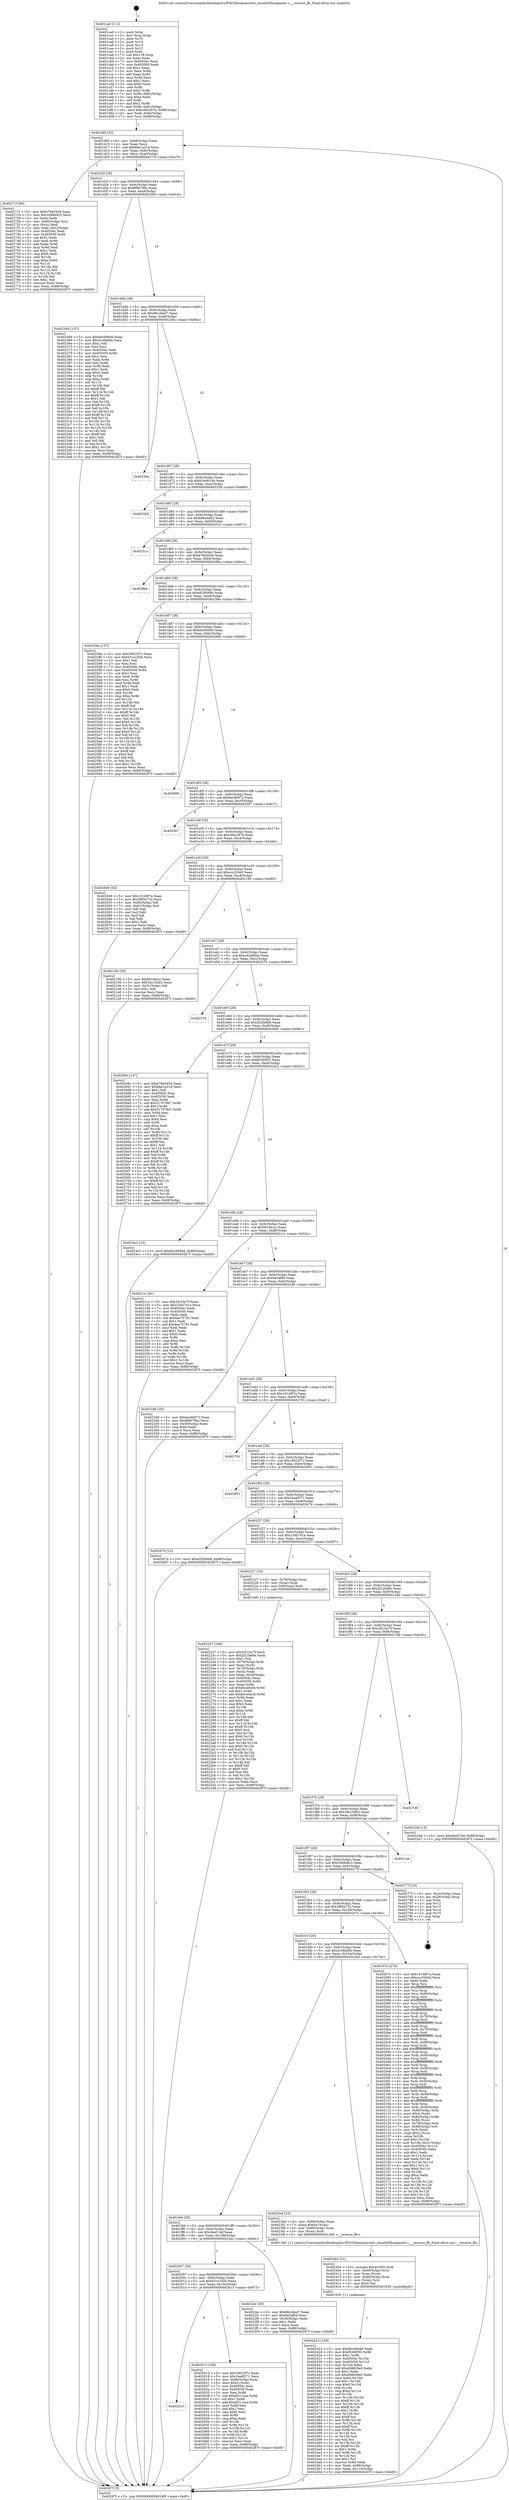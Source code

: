 digraph "0x401ca0" {
  label = "0x401ca0 (/mnt/c/Users/mathe/Desktop/tcc/POCII/binaries/extr_linuxfsf2fssegment.c___reverse_ffs_Final-ollvm.out::main(0))"
  labelloc = "t"
  node[shape=record]

  Entry [label="",width=0.3,height=0.3,shape=circle,fillcolor=black,style=filled]
  "0x401d0f" [label="{
     0x401d0f [32]\l
     | [instrs]\l
     &nbsp;&nbsp;0x401d0f \<+6\>: mov -0x88(%rbp),%eax\l
     &nbsp;&nbsp;0x401d15 \<+2\>: mov %eax,%ecx\l
     &nbsp;&nbsp;0x401d17 \<+6\>: sub $0x8be1a31d,%ecx\l
     &nbsp;&nbsp;0x401d1d \<+6\>: mov %eax,-0x9c(%rbp)\l
     &nbsp;&nbsp;0x401d23 \<+6\>: mov %ecx,-0xa0(%rbp)\l
     &nbsp;&nbsp;0x401d29 \<+6\>: je 000000000040271f \<main+0xa7f\>\l
  }"]
  "0x40271f" [label="{
     0x40271f [96]\l
     | [instrs]\l
     &nbsp;&nbsp;0x40271f \<+5\>: mov $0xb79a543d,%eax\l
     &nbsp;&nbsp;0x402724 \<+5\>: mov $0x356848c3,%ecx\l
     &nbsp;&nbsp;0x402729 \<+2\>: xor %edx,%edx\l
     &nbsp;&nbsp;0x40272b \<+4\>: mov -0x80(%rbp),%rsi\l
     &nbsp;&nbsp;0x40272f \<+2\>: mov (%rsi),%edi\l
     &nbsp;&nbsp;0x402731 \<+3\>: mov %edi,-0x2c(%rbp)\l
     &nbsp;&nbsp;0x402734 \<+7\>: mov 0x40504c,%edi\l
     &nbsp;&nbsp;0x40273b \<+8\>: mov 0x405050,%r8d\l
     &nbsp;&nbsp;0x402743 \<+3\>: sub $0x1,%edx\l
     &nbsp;&nbsp;0x402746 \<+3\>: mov %edi,%r9d\l
     &nbsp;&nbsp;0x402749 \<+3\>: add %edx,%r9d\l
     &nbsp;&nbsp;0x40274c \<+4\>: imul %r9d,%edi\l
     &nbsp;&nbsp;0x402750 \<+3\>: and $0x1,%edi\l
     &nbsp;&nbsp;0x402753 \<+3\>: cmp $0x0,%edi\l
     &nbsp;&nbsp;0x402756 \<+4\>: sete %r10b\l
     &nbsp;&nbsp;0x40275a \<+4\>: cmp $0xa,%r8d\l
     &nbsp;&nbsp;0x40275e \<+4\>: setl %r11b\l
     &nbsp;&nbsp;0x402762 \<+3\>: mov %r10b,%bl\l
     &nbsp;&nbsp;0x402765 \<+3\>: and %r11b,%bl\l
     &nbsp;&nbsp;0x402768 \<+3\>: xor %r11b,%r10b\l
     &nbsp;&nbsp;0x40276b \<+3\>: or %r10b,%bl\l
     &nbsp;&nbsp;0x40276e \<+3\>: test $0x1,%bl\l
     &nbsp;&nbsp;0x402771 \<+3\>: cmovne %ecx,%eax\l
     &nbsp;&nbsp;0x402774 \<+6\>: mov %eax,-0x88(%rbp)\l
     &nbsp;&nbsp;0x40277a \<+5\>: jmp 000000000040287f \<main+0xbdf\>\l
  }"]
  "0x401d2f" [label="{
     0x401d2f [28]\l
     | [instrs]\l
     &nbsp;&nbsp;0x401d2f \<+5\>: jmp 0000000000401d34 \<main+0x94\>\l
     &nbsp;&nbsp;0x401d34 \<+6\>: mov -0x9c(%rbp),%eax\l
     &nbsp;&nbsp;0x401d3a \<+5\>: sub $0x8f8679bc,%eax\l
     &nbsp;&nbsp;0x401d3f \<+6\>: mov %eax,-0xa4(%rbp)\l
     &nbsp;&nbsp;0x401d45 \<+6\>: je 0000000000402364 \<main+0x6c4\>\l
  }"]
  Exit [label="",width=0.3,height=0.3,shape=circle,fillcolor=black,style=filled,peripheries=2]
  "0x402364" [label="{
     0x402364 [137]\l
     | [instrs]\l
     &nbsp;&nbsp;0x402364 \<+5\>: mov $0xbbc69d46,%eax\l
     &nbsp;&nbsp;0x402369 \<+5\>: mov $0x41d8afd4,%ecx\l
     &nbsp;&nbsp;0x40236e \<+2\>: mov $0x1,%dl\l
     &nbsp;&nbsp;0x402370 \<+2\>: xor %esi,%esi\l
     &nbsp;&nbsp;0x402372 \<+7\>: mov 0x40504c,%edi\l
     &nbsp;&nbsp;0x402379 \<+8\>: mov 0x405050,%r8d\l
     &nbsp;&nbsp;0x402381 \<+3\>: sub $0x1,%esi\l
     &nbsp;&nbsp;0x402384 \<+3\>: mov %edi,%r9d\l
     &nbsp;&nbsp;0x402387 \<+3\>: add %esi,%r9d\l
     &nbsp;&nbsp;0x40238a \<+4\>: imul %r9d,%edi\l
     &nbsp;&nbsp;0x40238e \<+3\>: and $0x1,%edi\l
     &nbsp;&nbsp;0x402391 \<+3\>: cmp $0x0,%edi\l
     &nbsp;&nbsp;0x402394 \<+4\>: sete %r10b\l
     &nbsp;&nbsp;0x402398 \<+4\>: cmp $0xa,%r8d\l
     &nbsp;&nbsp;0x40239c \<+4\>: setl %r11b\l
     &nbsp;&nbsp;0x4023a0 \<+3\>: mov %r10b,%bl\l
     &nbsp;&nbsp;0x4023a3 \<+3\>: xor $0xff,%bl\l
     &nbsp;&nbsp;0x4023a6 \<+3\>: mov %r11b,%r14b\l
     &nbsp;&nbsp;0x4023a9 \<+4\>: xor $0xff,%r14b\l
     &nbsp;&nbsp;0x4023ad \<+3\>: xor $0x1,%dl\l
     &nbsp;&nbsp;0x4023b0 \<+3\>: mov %bl,%r15b\l
     &nbsp;&nbsp;0x4023b3 \<+4\>: and $0xff,%r15b\l
     &nbsp;&nbsp;0x4023b7 \<+3\>: and %dl,%r10b\l
     &nbsp;&nbsp;0x4023ba \<+3\>: mov %r14b,%r12b\l
     &nbsp;&nbsp;0x4023bd \<+4\>: and $0xff,%r12b\l
     &nbsp;&nbsp;0x4023c1 \<+3\>: and %dl,%r11b\l
     &nbsp;&nbsp;0x4023c4 \<+3\>: or %r10b,%r15b\l
     &nbsp;&nbsp;0x4023c7 \<+3\>: or %r11b,%r12b\l
     &nbsp;&nbsp;0x4023ca \<+3\>: xor %r12b,%r15b\l
     &nbsp;&nbsp;0x4023cd \<+3\>: or %r14b,%bl\l
     &nbsp;&nbsp;0x4023d0 \<+3\>: xor $0xff,%bl\l
     &nbsp;&nbsp;0x4023d3 \<+3\>: or $0x1,%dl\l
     &nbsp;&nbsp;0x4023d6 \<+2\>: and %dl,%bl\l
     &nbsp;&nbsp;0x4023d8 \<+3\>: or %bl,%r15b\l
     &nbsp;&nbsp;0x4023db \<+4\>: test $0x1,%r15b\l
     &nbsp;&nbsp;0x4023df \<+3\>: cmovne %ecx,%eax\l
     &nbsp;&nbsp;0x4023e2 \<+6\>: mov %eax,-0x88(%rbp)\l
     &nbsp;&nbsp;0x4023e8 \<+5\>: jmp 000000000040287f \<main+0xbdf\>\l
  }"]
  "0x401d4b" [label="{
     0x401d4b [28]\l
     | [instrs]\l
     &nbsp;&nbsp;0x401d4b \<+5\>: jmp 0000000000401d50 \<main+0xb0\>\l
     &nbsp;&nbsp;0x401d50 \<+6\>: mov -0x9c(%rbp),%eax\l
     &nbsp;&nbsp;0x401d56 \<+5\>: sub $0x96ccbbd7,%eax\l
     &nbsp;&nbsp;0x401d5b \<+6\>: mov %eax,-0xa8(%rbp)\l
     &nbsp;&nbsp;0x401d61 \<+6\>: je 000000000040230a \<main+0x66a\>\l
  }"]
  "0x402023" [label="{
     0x402023\l
  }", style=dashed]
  "0x40230a" [label="{
     0x40230a\l
  }", style=dashed]
  "0x401d67" [label="{
     0x401d67 [28]\l
     | [instrs]\l
     &nbsp;&nbsp;0x401d67 \<+5\>: jmp 0000000000401d6c \<main+0xcc\>\l
     &nbsp;&nbsp;0x401d6c \<+6\>: mov -0x9c(%rbp),%eax\l
     &nbsp;&nbsp;0x401d72 \<+5\>: sub $0xb3e961d4,%eax\l
     &nbsp;&nbsp;0x401d77 \<+6\>: mov %eax,-0xac(%rbp)\l
     &nbsp;&nbsp;0x401d7d \<+6\>: je 0000000000402328 \<main+0x688\>\l
  }"]
  "0x402613" [label="{
     0x402613 [106]\l
     | [instrs]\l
     &nbsp;&nbsp;0x402613 \<+5\>: mov $0x18023f7c,%eax\l
     &nbsp;&nbsp;0x402618 \<+5\>: mov $0x1ba4f271,%ecx\l
     &nbsp;&nbsp;0x40261d \<+4\>: mov -0x80(%rbp),%rdx\l
     &nbsp;&nbsp;0x402621 \<+6\>: movl $0x0,(%rdx)\l
     &nbsp;&nbsp;0x402627 \<+7\>: mov 0x40504c,%esi\l
     &nbsp;&nbsp;0x40262e \<+7\>: mov 0x405050,%edi\l
     &nbsp;&nbsp;0x402635 \<+3\>: mov %esi,%r8d\l
     &nbsp;&nbsp;0x402638 \<+7\>: sub $0xef511aca,%r8d\l
     &nbsp;&nbsp;0x40263f \<+4\>: sub $0x1,%r8d\l
     &nbsp;&nbsp;0x402643 \<+7\>: add $0xef511aca,%r8d\l
     &nbsp;&nbsp;0x40264a \<+4\>: imul %r8d,%esi\l
     &nbsp;&nbsp;0x40264e \<+3\>: and $0x1,%esi\l
     &nbsp;&nbsp;0x402651 \<+3\>: cmp $0x0,%esi\l
     &nbsp;&nbsp;0x402654 \<+4\>: sete %r9b\l
     &nbsp;&nbsp;0x402658 \<+3\>: cmp $0xa,%edi\l
     &nbsp;&nbsp;0x40265b \<+4\>: setl %r10b\l
     &nbsp;&nbsp;0x40265f \<+3\>: mov %r9b,%r11b\l
     &nbsp;&nbsp;0x402662 \<+3\>: and %r10b,%r11b\l
     &nbsp;&nbsp;0x402665 \<+3\>: xor %r10b,%r9b\l
     &nbsp;&nbsp;0x402668 \<+3\>: or %r9b,%r11b\l
     &nbsp;&nbsp;0x40266b \<+4\>: test $0x1,%r11b\l
     &nbsp;&nbsp;0x40266f \<+3\>: cmovne %ecx,%eax\l
     &nbsp;&nbsp;0x402672 \<+6\>: mov %eax,-0x88(%rbp)\l
     &nbsp;&nbsp;0x402678 \<+5\>: jmp 000000000040287f \<main+0xbdf\>\l
  }"]
  "0x402328" [label="{
     0x402328\l
  }", style=dashed]
  "0x401d83" [label="{
     0x401d83 [28]\l
     | [instrs]\l
     &nbsp;&nbsp;0x401d83 \<+5\>: jmp 0000000000401d88 \<main+0xe8\>\l
     &nbsp;&nbsp;0x401d88 \<+6\>: mov -0x9c(%rbp),%eax\l
     &nbsp;&nbsp;0x401d8e \<+5\>: sub $0xb6ba4ab2,%eax\l
     &nbsp;&nbsp;0x401d93 \<+6\>: mov %eax,-0xb0(%rbp)\l
     &nbsp;&nbsp;0x401d99 \<+6\>: je 000000000040251c \<main+0x87c\>\l
  }"]
  "0x402423" [label="{
     0x402423 [159]\l
     | [instrs]\l
     &nbsp;&nbsp;0x402423 \<+5\>: mov $0xbbc69d46,%edx\l
     &nbsp;&nbsp;0x402428 \<+6\>: mov $0xf63d0f55,%r8d\l
     &nbsp;&nbsp;0x40242e \<+3\>: mov $0x1,%r9b\l
     &nbsp;&nbsp;0x402431 \<+8\>: mov 0x40504c,%r10d\l
     &nbsp;&nbsp;0x402439 \<+8\>: mov 0x405050,%r11d\l
     &nbsp;&nbsp;0x402441 \<+3\>: mov %r10d,%ebx\l
     &nbsp;&nbsp;0x402444 \<+6\>: add $0xd08629e0,%ebx\l
     &nbsp;&nbsp;0x40244a \<+3\>: sub $0x1,%ebx\l
     &nbsp;&nbsp;0x40244d \<+6\>: sub $0xd08629e0,%ebx\l
     &nbsp;&nbsp;0x402453 \<+4\>: imul %ebx,%r10d\l
     &nbsp;&nbsp;0x402457 \<+4\>: and $0x1,%r10d\l
     &nbsp;&nbsp;0x40245b \<+4\>: cmp $0x0,%r10d\l
     &nbsp;&nbsp;0x40245f \<+4\>: sete %r14b\l
     &nbsp;&nbsp;0x402463 \<+4\>: cmp $0xa,%r11d\l
     &nbsp;&nbsp;0x402467 \<+4\>: setl %r15b\l
     &nbsp;&nbsp;0x40246b \<+3\>: mov %r14b,%r12b\l
     &nbsp;&nbsp;0x40246e \<+4\>: xor $0xff,%r12b\l
     &nbsp;&nbsp;0x402472 \<+3\>: mov %r15b,%r13b\l
     &nbsp;&nbsp;0x402475 \<+4\>: xor $0xff,%r13b\l
     &nbsp;&nbsp;0x402479 \<+4\>: xor $0x1,%r9b\l
     &nbsp;&nbsp;0x40247d \<+3\>: mov %r12b,%cl\l
     &nbsp;&nbsp;0x402480 \<+3\>: and $0xff,%cl\l
     &nbsp;&nbsp;0x402483 \<+3\>: and %r9b,%r14b\l
     &nbsp;&nbsp;0x402486 \<+3\>: mov %r13b,%sil\l
     &nbsp;&nbsp;0x402489 \<+4\>: and $0xff,%sil\l
     &nbsp;&nbsp;0x40248d \<+3\>: and %r9b,%r15b\l
     &nbsp;&nbsp;0x402490 \<+3\>: or %r14b,%cl\l
     &nbsp;&nbsp;0x402493 \<+3\>: or %r15b,%sil\l
     &nbsp;&nbsp;0x402496 \<+3\>: xor %sil,%cl\l
     &nbsp;&nbsp;0x402499 \<+3\>: or %r13b,%r12b\l
     &nbsp;&nbsp;0x40249c \<+4\>: xor $0xff,%r12b\l
     &nbsp;&nbsp;0x4024a0 \<+4\>: or $0x1,%r9b\l
     &nbsp;&nbsp;0x4024a4 \<+3\>: and %r9b,%r12b\l
     &nbsp;&nbsp;0x4024a7 \<+3\>: or %r12b,%cl\l
     &nbsp;&nbsp;0x4024aa \<+3\>: test $0x1,%cl\l
     &nbsp;&nbsp;0x4024ad \<+4\>: cmovne %r8d,%edx\l
     &nbsp;&nbsp;0x4024b1 \<+6\>: mov %edx,-0x88(%rbp)\l
     &nbsp;&nbsp;0x4024b7 \<+6\>: mov %eax,-0x114(%rbp)\l
     &nbsp;&nbsp;0x4024bd \<+5\>: jmp 000000000040287f \<main+0xbdf\>\l
  }"]
  "0x40251c" [label="{
     0x40251c\l
  }", style=dashed]
  "0x401d9f" [label="{
     0x401d9f [28]\l
     | [instrs]\l
     &nbsp;&nbsp;0x401d9f \<+5\>: jmp 0000000000401da4 \<main+0x104\>\l
     &nbsp;&nbsp;0x401da4 \<+6\>: mov -0x9c(%rbp),%eax\l
     &nbsp;&nbsp;0x401daa \<+5\>: sub $0xb79a543d,%eax\l
     &nbsp;&nbsp;0x401daf \<+6\>: mov %eax,-0xb4(%rbp)\l
     &nbsp;&nbsp;0x401db5 \<+6\>: je 000000000040286a \<main+0xbca\>\l
  }"]
  "0x402404" [label="{
     0x402404 [31]\l
     | [instrs]\l
     &nbsp;&nbsp;0x402404 \<+10\>: movabs $0x4030f2,%rdi\l
     &nbsp;&nbsp;0x40240e \<+4\>: mov -0x60(%rbp),%rcx\l
     &nbsp;&nbsp;0x402412 \<+3\>: mov %rax,(%rcx)\l
     &nbsp;&nbsp;0x402415 \<+4\>: mov -0x60(%rbp),%rax\l
     &nbsp;&nbsp;0x402419 \<+3\>: mov (%rax),%rsi\l
     &nbsp;&nbsp;0x40241c \<+2\>: mov $0x0,%al\l
     &nbsp;&nbsp;0x40241e \<+5\>: call 0000000000401030 \<printf@plt\>\l
     | [calls]\l
     &nbsp;&nbsp;0x401030 \{1\} (unknown)\l
  }"]
  "0x40286a" [label="{
     0x40286a\l
  }", style=dashed]
  "0x401dbb" [label="{
     0x401dbb [28]\l
     | [instrs]\l
     &nbsp;&nbsp;0x401dbb \<+5\>: jmp 0000000000401dc0 \<main+0x120\>\l
     &nbsp;&nbsp;0x401dc0 \<+6\>: mov -0x9c(%rbp),%eax\l
     &nbsp;&nbsp;0x401dc6 \<+5\>: sub $0xbb29569d,%eax\l
     &nbsp;&nbsp;0x401dcb \<+6\>: mov %eax,-0xb8(%rbp)\l
     &nbsp;&nbsp;0x401dd1 \<+6\>: je 000000000040258a \<main+0x8ea\>\l
  }"]
  "0x402007" [label="{
     0x402007 [28]\l
     | [instrs]\l
     &nbsp;&nbsp;0x402007 \<+5\>: jmp 000000000040200c \<main+0x36c\>\l
     &nbsp;&nbsp;0x40200c \<+6\>: mov -0x9c(%rbp),%eax\l
     &nbsp;&nbsp;0x402012 \<+5\>: sub $0x631e192b,%eax\l
     &nbsp;&nbsp;0x402017 \<+6\>: mov %eax,-0x10c(%rbp)\l
     &nbsp;&nbsp;0x40201d \<+6\>: je 0000000000402613 \<main+0x973\>\l
  }"]
  "0x40258a" [label="{
     0x40258a [137]\l
     | [instrs]\l
     &nbsp;&nbsp;0x40258a \<+5\>: mov $0x18023f7c,%eax\l
     &nbsp;&nbsp;0x40258f \<+5\>: mov $0x631e192b,%ecx\l
     &nbsp;&nbsp;0x402594 \<+2\>: mov $0x1,%dl\l
     &nbsp;&nbsp;0x402596 \<+2\>: xor %esi,%esi\l
     &nbsp;&nbsp;0x402598 \<+7\>: mov 0x40504c,%edi\l
     &nbsp;&nbsp;0x40259f \<+8\>: mov 0x405050,%r8d\l
     &nbsp;&nbsp;0x4025a7 \<+3\>: sub $0x1,%esi\l
     &nbsp;&nbsp;0x4025aa \<+3\>: mov %edi,%r9d\l
     &nbsp;&nbsp;0x4025ad \<+3\>: add %esi,%r9d\l
     &nbsp;&nbsp;0x4025b0 \<+4\>: imul %r9d,%edi\l
     &nbsp;&nbsp;0x4025b4 \<+3\>: and $0x1,%edi\l
     &nbsp;&nbsp;0x4025b7 \<+3\>: cmp $0x0,%edi\l
     &nbsp;&nbsp;0x4025ba \<+4\>: sete %r10b\l
     &nbsp;&nbsp;0x4025be \<+4\>: cmp $0xa,%r8d\l
     &nbsp;&nbsp;0x4025c2 \<+4\>: setl %r11b\l
     &nbsp;&nbsp;0x4025c6 \<+3\>: mov %r10b,%bl\l
     &nbsp;&nbsp;0x4025c9 \<+3\>: xor $0xff,%bl\l
     &nbsp;&nbsp;0x4025cc \<+3\>: mov %r11b,%r14b\l
     &nbsp;&nbsp;0x4025cf \<+4\>: xor $0xff,%r14b\l
     &nbsp;&nbsp;0x4025d3 \<+3\>: xor $0x0,%dl\l
     &nbsp;&nbsp;0x4025d6 \<+3\>: mov %bl,%r15b\l
     &nbsp;&nbsp;0x4025d9 \<+4\>: and $0x0,%r15b\l
     &nbsp;&nbsp;0x4025dd \<+3\>: and %dl,%r10b\l
     &nbsp;&nbsp;0x4025e0 \<+3\>: mov %r14b,%r12b\l
     &nbsp;&nbsp;0x4025e3 \<+4\>: and $0x0,%r12b\l
     &nbsp;&nbsp;0x4025e7 \<+3\>: and %dl,%r11b\l
     &nbsp;&nbsp;0x4025ea \<+3\>: or %r10b,%r15b\l
     &nbsp;&nbsp;0x4025ed \<+3\>: or %r11b,%r12b\l
     &nbsp;&nbsp;0x4025f0 \<+3\>: xor %r12b,%r15b\l
     &nbsp;&nbsp;0x4025f3 \<+3\>: or %r14b,%bl\l
     &nbsp;&nbsp;0x4025f6 \<+3\>: xor $0xff,%bl\l
     &nbsp;&nbsp;0x4025f9 \<+3\>: or $0x0,%dl\l
     &nbsp;&nbsp;0x4025fc \<+2\>: and %dl,%bl\l
     &nbsp;&nbsp;0x4025fe \<+3\>: or %bl,%r15b\l
     &nbsp;&nbsp;0x402601 \<+4\>: test $0x1,%r15b\l
     &nbsp;&nbsp;0x402605 \<+3\>: cmovne %ecx,%eax\l
     &nbsp;&nbsp;0x402608 \<+6\>: mov %eax,-0x88(%rbp)\l
     &nbsp;&nbsp;0x40260e \<+5\>: jmp 000000000040287f \<main+0xbdf\>\l
  }"]
  "0x401dd7" [label="{
     0x401dd7 [28]\l
     | [instrs]\l
     &nbsp;&nbsp;0x401dd7 \<+5\>: jmp 0000000000401ddc \<main+0x13c\>\l
     &nbsp;&nbsp;0x401ddc \<+6\>: mov -0x9c(%rbp),%eax\l
     &nbsp;&nbsp;0x401de2 \<+5\>: sub $0xbbc69d46,%eax\l
     &nbsp;&nbsp;0x401de7 \<+6\>: mov %eax,-0xbc(%rbp)\l
     &nbsp;&nbsp;0x401ded \<+6\>: je 0000000000402806 \<main+0xb66\>\l
  }"]
  "0x4022ec" [label="{
     0x4022ec [30]\l
     | [instrs]\l
     &nbsp;&nbsp;0x4022ec \<+5\>: mov $0x96ccbbd7,%eax\l
     &nbsp;&nbsp;0x4022f1 \<+5\>: mov $0x6d3af84,%ecx\l
     &nbsp;&nbsp;0x4022f6 \<+3\>: mov -0x30(%rbp),%edx\l
     &nbsp;&nbsp;0x4022f9 \<+3\>: cmp $0x1,%edx\l
     &nbsp;&nbsp;0x4022fc \<+3\>: cmovl %ecx,%eax\l
     &nbsp;&nbsp;0x4022ff \<+6\>: mov %eax,-0x88(%rbp)\l
     &nbsp;&nbsp;0x402305 \<+5\>: jmp 000000000040287f \<main+0xbdf\>\l
  }"]
  "0x402806" [label="{
     0x402806\l
  }", style=dashed]
  "0x401df3" [label="{
     0x401df3 [28]\l
     | [instrs]\l
     &nbsp;&nbsp;0x401df3 \<+5\>: jmp 0000000000401df8 \<main+0x158\>\l
     &nbsp;&nbsp;0x401df8 \<+6\>: mov -0x9c(%rbp),%eax\l
     &nbsp;&nbsp;0x401dfe \<+5\>: sub $0xbec6b972,%eax\l
     &nbsp;&nbsp;0x401e03 \<+6\>: mov %eax,-0xc0(%rbp)\l
     &nbsp;&nbsp;0x401e09 \<+6\>: je 0000000000402567 \<main+0x8c7\>\l
  }"]
  "0x401feb" [label="{
     0x401feb [28]\l
     | [instrs]\l
     &nbsp;&nbsp;0x401feb \<+5\>: jmp 0000000000401ff0 \<main+0x350\>\l
     &nbsp;&nbsp;0x401ff0 \<+6\>: mov -0x9c(%rbp),%eax\l
     &nbsp;&nbsp;0x401ff6 \<+5\>: sub $0x4bef13ef,%eax\l
     &nbsp;&nbsp;0x401ffb \<+6\>: mov %eax,-0x108(%rbp)\l
     &nbsp;&nbsp;0x402001 \<+6\>: je 00000000004022ec \<main+0x64c\>\l
  }"]
  "0x402567" [label="{
     0x402567\l
  }", style=dashed]
  "0x401e0f" [label="{
     0x401e0f [28]\l
     | [instrs]\l
     &nbsp;&nbsp;0x401e0f \<+5\>: jmp 0000000000401e14 \<main+0x174\>\l
     &nbsp;&nbsp;0x401e14 \<+6\>: mov -0x9c(%rbp),%eax\l
     &nbsp;&nbsp;0x401e1a \<+5\>: sub $0xc0dc287d,%eax\l
     &nbsp;&nbsp;0x401e1f \<+6\>: mov %eax,-0xc4(%rbp)\l
     &nbsp;&nbsp;0x401e25 \<+6\>: je 0000000000402049 \<main+0x3a9\>\l
  }"]
  "0x4023ed" [label="{
     0x4023ed [23]\l
     | [instrs]\l
     &nbsp;&nbsp;0x4023ed \<+4\>: mov -0x68(%rbp),%rax\l
     &nbsp;&nbsp;0x4023f1 \<+7\>: movq $0x64,(%rax)\l
     &nbsp;&nbsp;0x4023f8 \<+4\>: mov -0x68(%rbp),%rax\l
     &nbsp;&nbsp;0x4023fc \<+3\>: mov (%rax),%rdi\l
     &nbsp;&nbsp;0x4023ff \<+5\>: call 00000000004013d0 \<__reverse_ffs\>\l
     | [calls]\l
     &nbsp;&nbsp;0x4013d0 \{1\} (/mnt/c/Users/mathe/Desktop/tcc/POCII/binaries/extr_linuxfsf2fssegment.c___reverse_ffs_Final-ollvm.out::__reverse_ffs)\l
  }"]
  "0x402049" [label="{
     0x402049 [53]\l
     | [instrs]\l
     &nbsp;&nbsp;0x402049 \<+5\>: mov $0x1014f87a,%eax\l
     &nbsp;&nbsp;0x40204e \<+5\>: mov $0x3f65e732,%ecx\l
     &nbsp;&nbsp;0x402053 \<+6\>: mov -0x82(%rbp),%dl\l
     &nbsp;&nbsp;0x402059 \<+7\>: mov -0x81(%rbp),%sil\l
     &nbsp;&nbsp;0x402060 \<+3\>: mov %dl,%dil\l
     &nbsp;&nbsp;0x402063 \<+3\>: and %sil,%dil\l
     &nbsp;&nbsp;0x402066 \<+3\>: xor %sil,%dl\l
     &nbsp;&nbsp;0x402069 \<+3\>: or %dl,%dil\l
     &nbsp;&nbsp;0x40206c \<+4\>: test $0x1,%dil\l
     &nbsp;&nbsp;0x402070 \<+3\>: cmovne %ecx,%eax\l
     &nbsp;&nbsp;0x402073 \<+6\>: mov %eax,-0x88(%rbp)\l
     &nbsp;&nbsp;0x402079 \<+5\>: jmp 000000000040287f \<main+0xbdf\>\l
  }"]
  "0x401e2b" [label="{
     0x401e2b [28]\l
     | [instrs]\l
     &nbsp;&nbsp;0x401e2b \<+5\>: jmp 0000000000401e30 \<main+0x190\>\l
     &nbsp;&nbsp;0x401e30 \<+6\>: mov -0x9c(%rbp),%eax\l
     &nbsp;&nbsp;0x401e36 \<+5\>: sub $0xccc320e5,%eax\l
     &nbsp;&nbsp;0x401e3b \<+6\>: mov %eax,-0xc8(%rbp)\l
     &nbsp;&nbsp;0x401e41 \<+6\>: je 0000000000402190 \<main+0x4f0\>\l
  }"]
  "0x40287f" [label="{
     0x40287f [5]\l
     | [instrs]\l
     &nbsp;&nbsp;0x40287f \<+5\>: jmp 0000000000401d0f \<main+0x6f\>\l
  }"]
  "0x401ca0" [label="{
     0x401ca0 [111]\l
     | [instrs]\l
     &nbsp;&nbsp;0x401ca0 \<+1\>: push %rbp\l
     &nbsp;&nbsp;0x401ca1 \<+3\>: mov %rsp,%rbp\l
     &nbsp;&nbsp;0x401ca4 \<+2\>: push %r15\l
     &nbsp;&nbsp;0x401ca6 \<+2\>: push %r14\l
     &nbsp;&nbsp;0x401ca8 \<+2\>: push %r13\l
     &nbsp;&nbsp;0x401caa \<+2\>: push %r12\l
     &nbsp;&nbsp;0x401cac \<+1\>: push %rbx\l
     &nbsp;&nbsp;0x401cad \<+7\>: sub $0x118,%rsp\l
     &nbsp;&nbsp;0x401cb4 \<+2\>: xor %eax,%eax\l
     &nbsp;&nbsp;0x401cb6 \<+7\>: mov 0x40504c,%ecx\l
     &nbsp;&nbsp;0x401cbd \<+7\>: mov 0x405050,%edx\l
     &nbsp;&nbsp;0x401cc4 \<+3\>: sub $0x1,%eax\l
     &nbsp;&nbsp;0x401cc7 \<+3\>: mov %ecx,%r8d\l
     &nbsp;&nbsp;0x401cca \<+3\>: add %eax,%r8d\l
     &nbsp;&nbsp;0x401ccd \<+4\>: imul %r8d,%ecx\l
     &nbsp;&nbsp;0x401cd1 \<+3\>: and $0x1,%ecx\l
     &nbsp;&nbsp;0x401cd4 \<+3\>: cmp $0x0,%ecx\l
     &nbsp;&nbsp;0x401cd7 \<+4\>: sete %r9b\l
     &nbsp;&nbsp;0x401cdb \<+4\>: and $0x1,%r9b\l
     &nbsp;&nbsp;0x401cdf \<+7\>: mov %r9b,-0x82(%rbp)\l
     &nbsp;&nbsp;0x401ce6 \<+3\>: cmp $0xa,%edx\l
     &nbsp;&nbsp;0x401ce9 \<+4\>: setl %r9b\l
     &nbsp;&nbsp;0x401ced \<+4\>: and $0x1,%r9b\l
     &nbsp;&nbsp;0x401cf1 \<+7\>: mov %r9b,-0x81(%rbp)\l
     &nbsp;&nbsp;0x401cf8 \<+10\>: movl $0xc0dc287d,-0x88(%rbp)\l
     &nbsp;&nbsp;0x401d02 \<+6\>: mov %edi,-0x8c(%rbp)\l
     &nbsp;&nbsp;0x401d08 \<+7\>: mov %rsi,-0x98(%rbp)\l
  }"]
  "0x402237" [label="{
     0x402237 [166]\l
     | [instrs]\l
     &nbsp;&nbsp;0x402237 \<+5\>: mov $0x33c1bc7f,%ecx\l
     &nbsp;&nbsp;0x40223c \<+5\>: mov $0x2f12b69e,%edx\l
     &nbsp;&nbsp;0x402241 \<+3\>: mov $0x1,%sil\l
     &nbsp;&nbsp;0x402244 \<+4\>: mov -0x70(%rbp),%rdi\l
     &nbsp;&nbsp;0x402248 \<+2\>: mov %eax,(%rdi)\l
     &nbsp;&nbsp;0x40224a \<+4\>: mov -0x70(%rbp),%rdi\l
     &nbsp;&nbsp;0x40224e \<+2\>: mov (%rdi),%eax\l
     &nbsp;&nbsp;0x402250 \<+3\>: mov %eax,-0x30(%rbp)\l
     &nbsp;&nbsp;0x402253 \<+7\>: mov 0x40504c,%eax\l
     &nbsp;&nbsp;0x40225a \<+8\>: mov 0x405050,%r8d\l
     &nbsp;&nbsp;0x402262 \<+3\>: mov %eax,%r9d\l
     &nbsp;&nbsp;0x402265 \<+7\>: sub $0xb0ce0ec8,%r9d\l
     &nbsp;&nbsp;0x40226c \<+4\>: sub $0x1,%r9d\l
     &nbsp;&nbsp;0x402270 \<+7\>: add $0xb0ce0ec8,%r9d\l
     &nbsp;&nbsp;0x402277 \<+4\>: imul %r9d,%eax\l
     &nbsp;&nbsp;0x40227b \<+3\>: and $0x1,%eax\l
     &nbsp;&nbsp;0x40227e \<+3\>: cmp $0x0,%eax\l
     &nbsp;&nbsp;0x402281 \<+4\>: sete %r10b\l
     &nbsp;&nbsp;0x402285 \<+4\>: cmp $0xa,%r8d\l
     &nbsp;&nbsp;0x402289 \<+4\>: setl %r11b\l
     &nbsp;&nbsp;0x40228d \<+3\>: mov %r10b,%bl\l
     &nbsp;&nbsp;0x402290 \<+3\>: xor $0xff,%bl\l
     &nbsp;&nbsp;0x402293 \<+3\>: mov %r11b,%r14b\l
     &nbsp;&nbsp;0x402296 \<+4\>: xor $0xff,%r14b\l
     &nbsp;&nbsp;0x40229a \<+4\>: xor $0x0,%sil\l
     &nbsp;&nbsp;0x40229e \<+3\>: mov %bl,%r15b\l
     &nbsp;&nbsp;0x4022a1 \<+4\>: and $0x0,%r15b\l
     &nbsp;&nbsp;0x4022a5 \<+3\>: and %sil,%r10b\l
     &nbsp;&nbsp;0x4022a8 \<+3\>: mov %r14b,%r12b\l
     &nbsp;&nbsp;0x4022ab \<+4\>: and $0x0,%r12b\l
     &nbsp;&nbsp;0x4022af \<+3\>: and %sil,%r11b\l
     &nbsp;&nbsp;0x4022b2 \<+3\>: or %r10b,%r15b\l
     &nbsp;&nbsp;0x4022b5 \<+3\>: or %r11b,%r12b\l
     &nbsp;&nbsp;0x4022b8 \<+3\>: xor %r12b,%r15b\l
     &nbsp;&nbsp;0x4022bb \<+3\>: or %r14b,%bl\l
     &nbsp;&nbsp;0x4022be \<+3\>: xor $0xff,%bl\l
     &nbsp;&nbsp;0x4022c1 \<+4\>: or $0x0,%sil\l
     &nbsp;&nbsp;0x4022c5 \<+3\>: and %sil,%bl\l
     &nbsp;&nbsp;0x4022c8 \<+3\>: or %bl,%r15b\l
     &nbsp;&nbsp;0x4022cb \<+4\>: test $0x1,%r15b\l
     &nbsp;&nbsp;0x4022cf \<+3\>: cmovne %edx,%ecx\l
     &nbsp;&nbsp;0x4022d2 \<+6\>: mov %ecx,-0x88(%rbp)\l
     &nbsp;&nbsp;0x4022d8 \<+5\>: jmp 000000000040287f \<main+0xbdf\>\l
  }"]
  "0x402190" [label="{
     0x402190 [30]\l
     | [instrs]\l
     &nbsp;&nbsp;0x402190 \<+5\>: mov $0xfd1ddccc,%eax\l
     &nbsp;&nbsp;0x402195 \<+5\>: mov $0x34e19262,%ecx\l
     &nbsp;&nbsp;0x40219a \<+3\>: mov -0x31(%rbp),%dl\l
     &nbsp;&nbsp;0x40219d \<+3\>: test $0x1,%dl\l
     &nbsp;&nbsp;0x4021a0 \<+3\>: cmovne %ecx,%eax\l
     &nbsp;&nbsp;0x4021a3 \<+6\>: mov %eax,-0x88(%rbp)\l
     &nbsp;&nbsp;0x4021a9 \<+5\>: jmp 000000000040287f \<main+0xbdf\>\l
  }"]
  "0x401e47" [label="{
     0x401e47 [28]\l
     | [instrs]\l
     &nbsp;&nbsp;0x401e47 \<+5\>: jmp 0000000000401e4c \<main+0x1ac\>\l
     &nbsp;&nbsp;0x401e4c \<+6\>: mov -0x9c(%rbp),%eax\l
     &nbsp;&nbsp;0x401e52 \<+5\>: sub $0xcd2e68a4,%eax\l
     &nbsp;&nbsp;0x401e57 \<+6\>: mov %eax,-0xcc(%rbp)\l
     &nbsp;&nbsp;0x401e5d \<+6\>: je 0000000000402576 \<main+0x8d6\>\l
  }"]
  "0x401fcf" [label="{
     0x401fcf [28]\l
     | [instrs]\l
     &nbsp;&nbsp;0x401fcf \<+5\>: jmp 0000000000401fd4 \<main+0x334\>\l
     &nbsp;&nbsp;0x401fd4 \<+6\>: mov -0x9c(%rbp),%eax\l
     &nbsp;&nbsp;0x401fda \<+5\>: sub $0x41d8afd4,%eax\l
     &nbsp;&nbsp;0x401fdf \<+6\>: mov %eax,-0x104(%rbp)\l
     &nbsp;&nbsp;0x401fe5 \<+6\>: je 00000000004023ed \<main+0x74d\>\l
  }"]
  "0x402576" [label="{
     0x402576\l
  }", style=dashed]
  "0x401e63" [label="{
     0x401e63 [28]\l
     | [instrs]\l
     &nbsp;&nbsp;0x401e63 \<+5\>: jmp 0000000000401e68 \<main+0x1c8\>\l
     &nbsp;&nbsp;0x401e68 \<+6\>: mov -0x9c(%rbp),%eax\l
     &nbsp;&nbsp;0x401e6e \<+5\>: sub $0xd2f2b6b8,%eax\l
     &nbsp;&nbsp;0x401e73 \<+6\>: mov %eax,-0xd0(%rbp)\l
     &nbsp;&nbsp;0x401e79 \<+6\>: je 000000000040268c \<main+0x9ec\>\l
  }"]
  "0x40207e" [label="{
     0x40207e [274]\l
     | [instrs]\l
     &nbsp;&nbsp;0x40207e \<+5\>: mov $0x1014f87a,%eax\l
     &nbsp;&nbsp;0x402083 \<+5\>: mov $0xccc320e5,%ecx\l
     &nbsp;&nbsp;0x402088 \<+2\>: xor %edx,%edx\l
     &nbsp;&nbsp;0x40208a \<+3\>: mov %rsp,%rsi\l
     &nbsp;&nbsp;0x40208d \<+4\>: add $0xfffffffffffffff0,%rsi\l
     &nbsp;&nbsp;0x402091 \<+3\>: mov %rsi,%rsp\l
     &nbsp;&nbsp;0x402094 \<+4\>: mov %rsi,-0x80(%rbp)\l
     &nbsp;&nbsp;0x402098 \<+3\>: mov %rsp,%rsi\l
     &nbsp;&nbsp;0x40209b \<+4\>: add $0xfffffffffffffff0,%rsi\l
     &nbsp;&nbsp;0x40209f \<+3\>: mov %rsi,%rsp\l
     &nbsp;&nbsp;0x4020a2 \<+3\>: mov %rsp,%rdi\l
     &nbsp;&nbsp;0x4020a5 \<+4\>: add $0xfffffffffffffff0,%rdi\l
     &nbsp;&nbsp;0x4020a9 \<+3\>: mov %rdi,%rsp\l
     &nbsp;&nbsp;0x4020ac \<+4\>: mov %rdi,-0x78(%rbp)\l
     &nbsp;&nbsp;0x4020b0 \<+3\>: mov %rsp,%rdi\l
     &nbsp;&nbsp;0x4020b3 \<+4\>: add $0xfffffffffffffff0,%rdi\l
     &nbsp;&nbsp;0x4020b7 \<+3\>: mov %rdi,%rsp\l
     &nbsp;&nbsp;0x4020ba \<+4\>: mov %rdi,-0x70(%rbp)\l
     &nbsp;&nbsp;0x4020be \<+3\>: mov %rsp,%rdi\l
     &nbsp;&nbsp;0x4020c1 \<+4\>: add $0xfffffffffffffff0,%rdi\l
     &nbsp;&nbsp;0x4020c5 \<+3\>: mov %rdi,%rsp\l
     &nbsp;&nbsp;0x4020c8 \<+4\>: mov %rdi,-0x68(%rbp)\l
     &nbsp;&nbsp;0x4020cc \<+3\>: mov %rsp,%rdi\l
     &nbsp;&nbsp;0x4020cf \<+4\>: add $0xfffffffffffffff0,%rdi\l
     &nbsp;&nbsp;0x4020d3 \<+3\>: mov %rdi,%rsp\l
     &nbsp;&nbsp;0x4020d6 \<+4\>: mov %rdi,-0x60(%rbp)\l
     &nbsp;&nbsp;0x4020da \<+3\>: mov %rsp,%rdi\l
     &nbsp;&nbsp;0x4020dd \<+4\>: add $0xfffffffffffffff0,%rdi\l
     &nbsp;&nbsp;0x4020e1 \<+3\>: mov %rdi,%rsp\l
     &nbsp;&nbsp;0x4020e4 \<+4\>: mov %rdi,-0x58(%rbp)\l
     &nbsp;&nbsp;0x4020e8 \<+3\>: mov %rsp,%rdi\l
     &nbsp;&nbsp;0x4020eb \<+4\>: add $0xfffffffffffffff0,%rdi\l
     &nbsp;&nbsp;0x4020ef \<+3\>: mov %rdi,%rsp\l
     &nbsp;&nbsp;0x4020f2 \<+4\>: mov %rdi,-0x50(%rbp)\l
     &nbsp;&nbsp;0x4020f6 \<+3\>: mov %rsp,%rdi\l
     &nbsp;&nbsp;0x4020f9 \<+4\>: add $0xfffffffffffffff0,%rdi\l
     &nbsp;&nbsp;0x4020fd \<+3\>: mov %rdi,%rsp\l
     &nbsp;&nbsp;0x402100 \<+4\>: mov %rdi,-0x48(%rbp)\l
     &nbsp;&nbsp;0x402104 \<+3\>: mov %rsp,%rdi\l
     &nbsp;&nbsp;0x402107 \<+4\>: add $0xfffffffffffffff0,%rdi\l
     &nbsp;&nbsp;0x40210b \<+3\>: mov %rdi,%rsp\l
     &nbsp;&nbsp;0x40210e \<+4\>: mov %rdi,-0x40(%rbp)\l
     &nbsp;&nbsp;0x402112 \<+4\>: mov -0x80(%rbp),%rdi\l
     &nbsp;&nbsp;0x402116 \<+6\>: movl $0x0,(%rdi)\l
     &nbsp;&nbsp;0x40211c \<+7\>: mov -0x8c(%rbp),%r8d\l
     &nbsp;&nbsp;0x402123 \<+3\>: mov %r8d,(%rsi)\l
     &nbsp;&nbsp;0x402126 \<+4\>: mov -0x78(%rbp),%rdi\l
     &nbsp;&nbsp;0x40212a \<+7\>: mov -0x98(%rbp),%r9\l
     &nbsp;&nbsp;0x402131 \<+3\>: mov %r9,(%rdi)\l
     &nbsp;&nbsp;0x402134 \<+3\>: cmpl $0x2,(%rsi)\l
     &nbsp;&nbsp;0x402137 \<+4\>: setne %r10b\l
     &nbsp;&nbsp;0x40213b \<+4\>: and $0x1,%r10b\l
     &nbsp;&nbsp;0x40213f \<+4\>: mov %r10b,-0x31(%rbp)\l
     &nbsp;&nbsp;0x402143 \<+8\>: mov 0x40504c,%r11d\l
     &nbsp;&nbsp;0x40214b \<+7\>: mov 0x405050,%ebx\l
     &nbsp;&nbsp;0x402152 \<+3\>: sub $0x1,%edx\l
     &nbsp;&nbsp;0x402155 \<+3\>: mov %r11d,%r14d\l
     &nbsp;&nbsp;0x402158 \<+3\>: add %edx,%r14d\l
     &nbsp;&nbsp;0x40215b \<+4\>: imul %r14d,%r11d\l
     &nbsp;&nbsp;0x40215f \<+4\>: and $0x1,%r11d\l
     &nbsp;&nbsp;0x402163 \<+4\>: cmp $0x0,%r11d\l
     &nbsp;&nbsp;0x402167 \<+4\>: sete %r10b\l
     &nbsp;&nbsp;0x40216b \<+3\>: cmp $0xa,%ebx\l
     &nbsp;&nbsp;0x40216e \<+4\>: setl %r15b\l
     &nbsp;&nbsp;0x402172 \<+3\>: mov %r10b,%r12b\l
     &nbsp;&nbsp;0x402175 \<+3\>: and %r15b,%r12b\l
     &nbsp;&nbsp;0x402178 \<+3\>: xor %r15b,%r10b\l
     &nbsp;&nbsp;0x40217b \<+3\>: or %r10b,%r12b\l
     &nbsp;&nbsp;0x40217e \<+4\>: test $0x1,%r12b\l
     &nbsp;&nbsp;0x402182 \<+3\>: cmovne %ecx,%eax\l
     &nbsp;&nbsp;0x402185 \<+6\>: mov %eax,-0x88(%rbp)\l
     &nbsp;&nbsp;0x40218b \<+5\>: jmp 000000000040287f \<main+0xbdf\>\l
  }"]
  "0x40268c" [label="{
     0x40268c [147]\l
     | [instrs]\l
     &nbsp;&nbsp;0x40268c \<+5\>: mov $0xb79a543d,%eax\l
     &nbsp;&nbsp;0x402691 \<+5\>: mov $0x8be1a31d,%ecx\l
     &nbsp;&nbsp;0x402696 \<+2\>: mov $0x1,%dl\l
     &nbsp;&nbsp;0x402698 \<+7\>: mov 0x40504c,%esi\l
     &nbsp;&nbsp;0x40269f \<+7\>: mov 0x405050,%edi\l
     &nbsp;&nbsp;0x4026a6 \<+3\>: mov %esi,%r8d\l
     &nbsp;&nbsp;0x4026a9 \<+7\>: sub $0x317078d7,%r8d\l
     &nbsp;&nbsp;0x4026b0 \<+4\>: sub $0x1,%r8d\l
     &nbsp;&nbsp;0x4026b4 \<+7\>: add $0x317078d7,%r8d\l
     &nbsp;&nbsp;0x4026bb \<+4\>: imul %r8d,%esi\l
     &nbsp;&nbsp;0x4026bf \<+3\>: and $0x1,%esi\l
     &nbsp;&nbsp;0x4026c2 \<+3\>: cmp $0x0,%esi\l
     &nbsp;&nbsp;0x4026c5 \<+4\>: sete %r9b\l
     &nbsp;&nbsp;0x4026c9 \<+3\>: cmp $0xa,%edi\l
     &nbsp;&nbsp;0x4026cc \<+4\>: setl %r10b\l
     &nbsp;&nbsp;0x4026d0 \<+3\>: mov %r9b,%r11b\l
     &nbsp;&nbsp;0x4026d3 \<+4\>: xor $0xff,%r11b\l
     &nbsp;&nbsp;0x4026d7 \<+3\>: mov %r10b,%bl\l
     &nbsp;&nbsp;0x4026da \<+3\>: xor $0xff,%bl\l
     &nbsp;&nbsp;0x4026dd \<+3\>: xor $0x1,%dl\l
     &nbsp;&nbsp;0x4026e0 \<+3\>: mov %r11b,%r14b\l
     &nbsp;&nbsp;0x4026e3 \<+4\>: and $0xff,%r14b\l
     &nbsp;&nbsp;0x4026e7 \<+3\>: and %dl,%r9b\l
     &nbsp;&nbsp;0x4026ea \<+3\>: mov %bl,%r15b\l
     &nbsp;&nbsp;0x4026ed \<+4\>: and $0xff,%r15b\l
     &nbsp;&nbsp;0x4026f1 \<+3\>: and %dl,%r10b\l
     &nbsp;&nbsp;0x4026f4 \<+3\>: or %r9b,%r14b\l
     &nbsp;&nbsp;0x4026f7 \<+3\>: or %r10b,%r15b\l
     &nbsp;&nbsp;0x4026fa \<+3\>: xor %r15b,%r14b\l
     &nbsp;&nbsp;0x4026fd \<+3\>: or %bl,%r11b\l
     &nbsp;&nbsp;0x402700 \<+4\>: xor $0xff,%r11b\l
     &nbsp;&nbsp;0x402704 \<+3\>: or $0x1,%dl\l
     &nbsp;&nbsp;0x402707 \<+3\>: and %dl,%r11b\l
     &nbsp;&nbsp;0x40270a \<+3\>: or %r11b,%r14b\l
     &nbsp;&nbsp;0x40270d \<+4\>: test $0x1,%r14b\l
     &nbsp;&nbsp;0x402711 \<+3\>: cmovne %ecx,%eax\l
     &nbsp;&nbsp;0x402714 \<+6\>: mov %eax,-0x88(%rbp)\l
     &nbsp;&nbsp;0x40271a \<+5\>: jmp 000000000040287f \<main+0xbdf\>\l
  }"]
  "0x401e7f" [label="{
     0x401e7f [28]\l
     | [instrs]\l
     &nbsp;&nbsp;0x401e7f \<+5\>: jmp 0000000000401e84 \<main+0x1e4\>\l
     &nbsp;&nbsp;0x401e84 \<+6\>: mov -0x9c(%rbp),%eax\l
     &nbsp;&nbsp;0x401e8a \<+5\>: sub $0xf63d0f55,%eax\l
     &nbsp;&nbsp;0x401e8f \<+6\>: mov %eax,-0xd4(%rbp)\l
     &nbsp;&nbsp;0x401e95 \<+6\>: je 00000000004024c2 \<main+0x822\>\l
  }"]
  "0x401fb3" [label="{
     0x401fb3 [28]\l
     | [instrs]\l
     &nbsp;&nbsp;0x401fb3 \<+5\>: jmp 0000000000401fb8 \<main+0x318\>\l
     &nbsp;&nbsp;0x401fb8 \<+6\>: mov -0x9c(%rbp),%eax\l
     &nbsp;&nbsp;0x401fbe \<+5\>: sub $0x3f65e732,%eax\l
     &nbsp;&nbsp;0x401fc3 \<+6\>: mov %eax,-0x100(%rbp)\l
     &nbsp;&nbsp;0x401fc9 \<+6\>: je 000000000040207e \<main+0x3de\>\l
  }"]
  "0x4024c2" [label="{
     0x4024c2 [15]\l
     | [instrs]\l
     &nbsp;&nbsp;0x4024c2 \<+10\>: movl $0xbb29569d,-0x88(%rbp)\l
     &nbsp;&nbsp;0x4024cc \<+5\>: jmp 000000000040287f \<main+0xbdf\>\l
  }"]
  "0x401e9b" [label="{
     0x401e9b [28]\l
     | [instrs]\l
     &nbsp;&nbsp;0x401e9b \<+5\>: jmp 0000000000401ea0 \<main+0x200\>\l
     &nbsp;&nbsp;0x401ea0 \<+6\>: mov -0x9c(%rbp),%eax\l
     &nbsp;&nbsp;0x401ea6 \<+5\>: sub $0xfd1ddccc,%eax\l
     &nbsp;&nbsp;0x401eab \<+6\>: mov %eax,-0xd8(%rbp)\l
     &nbsp;&nbsp;0x401eb1 \<+6\>: je 00000000004021cc \<main+0x52c\>\l
  }"]
  "0x40277f" [label="{
     0x40277f [18]\l
     | [instrs]\l
     &nbsp;&nbsp;0x40277f \<+3\>: mov -0x2c(%rbp),%eax\l
     &nbsp;&nbsp;0x402782 \<+4\>: lea -0x28(%rbp),%rsp\l
     &nbsp;&nbsp;0x402786 \<+1\>: pop %rbx\l
     &nbsp;&nbsp;0x402787 \<+2\>: pop %r12\l
     &nbsp;&nbsp;0x402789 \<+2\>: pop %r13\l
     &nbsp;&nbsp;0x40278b \<+2\>: pop %r14\l
     &nbsp;&nbsp;0x40278d \<+2\>: pop %r15\l
     &nbsp;&nbsp;0x40278f \<+1\>: pop %rbp\l
     &nbsp;&nbsp;0x402790 \<+1\>: ret\l
  }"]
  "0x4021cc" [label="{
     0x4021cc [91]\l
     | [instrs]\l
     &nbsp;&nbsp;0x4021cc \<+5\>: mov $0x33c1bc7f,%eax\l
     &nbsp;&nbsp;0x4021d1 \<+5\>: mov $0x234b741e,%ecx\l
     &nbsp;&nbsp;0x4021d6 \<+7\>: mov 0x40504c,%edx\l
     &nbsp;&nbsp;0x4021dd \<+7\>: mov 0x405050,%esi\l
     &nbsp;&nbsp;0x4021e4 \<+2\>: mov %edx,%edi\l
     &nbsp;&nbsp;0x4021e6 \<+6\>: sub $0x4ae75781,%edi\l
     &nbsp;&nbsp;0x4021ec \<+3\>: sub $0x1,%edi\l
     &nbsp;&nbsp;0x4021ef \<+6\>: add $0x4ae75781,%edi\l
     &nbsp;&nbsp;0x4021f5 \<+3\>: imul %edi,%edx\l
     &nbsp;&nbsp;0x4021f8 \<+3\>: and $0x1,%edx\l
     &nbsp;&nbsp;0x4021fb \<+3\>: cmp $0x0,%edx\l
     &nbsp;&nbsp;0x4021fe \<+4\>: sete %r8b\l
     &nbsp;&nbsp;0x402202 \<+3\>: cmp $0xa,%esi\l
     &nbsp;&nbsp;0x402205 \<+4\>: setl %r9b\l
     &nbsp;&nbsp;0x402209 \<+3\>: mov %r8b,%r10b\l
     &nbsp;&nbsp;0x40220c \<+3\>: and %r9b,%r10b\l
     &nbsp;&nbsp;0x40220f \<+3\>: xor %r9b,%r8b\l
     &nbsp;&nbsp;0x402212 \<+3\>: or %r8b,%r10b\l
     &nbsp;&nbsp;0x402215 \<+4\>: test $0x1,%r10b\l
     &nbsp;&nbsp;0x402219 \<+3\>: cmovne %ecx,%eax\l
     &nbsp;&nbsp;0x40221c \<+6\>: mov %eax,-0x88(%rbp)\l
     &nbsp;&nbsp;0x402222 \<+5\>: jmp 000000000040287f \<main+0xbdf\>\l
  }"]
  "0x401eb7" [label="{
     0x401eb7 [28]\l
     | [instrs]\l
     &nbsp;&nbsp;0x401eb7 \<+5\>: jmp 0000000000401ebc \<main+0x21c\>\l
     &nbsp;&nbsp;0x401ebc \<+6\>: mov -0x9c(%rbp),%eax\l
     &nbsp;&nbsp;0x401ec2 \<+5\>: sub $0x6d3af84,%eax\l
     &nbsp;&nbsp;0x401ec7 \<+6\>: mov %eax,-0xdc(%rbp)\l
     &nbsp;&nbsp;0x401ecd \<+6\>: je 0000000000402346 \<main+0x6a6\>\l
  }"]
  "0x401f97" [label="{
     0x401f97 [28]\l
     | [instrs]\l
     &nbsp;&nbsp;0x401f97 \<+5\>: jmp 0000000000401f9c \<main+0x2fc\>\l
     &nbsp;&nbsp;0x401f9c \<+6\>: mov -0x9c(%rbp),%eax\l
     &nbsp;&nbsp;0x401fa2 \<+5\>: sub $0x356848c3,%eax\l
     &nbsp;&nbsp;0x401fa7 \<+6\>: mov %eax,-0xfc(%rbp)\l
     &nbsp;&nbsp;0x401fad \<+6\>: je 000000000040277f \<main+0xadf\>\l
  }"]
  "0x402346" [label="{
     0x402346 [30]\l
     | [instrs]\l
     &nbsp;&nbsp;0x402346 \<+5\>: mov $0xbec6b972,%eax\l
     &nbsp;&nbsp;0x40234b \<+5\>: mov $0x8f8679bc,%ecx\l
     &nbsp;&nbsp;0x402350 \<+3\>: mov -0x30(%rbp),%edx\l
     &nbsp;&nbsp;0x402353 \<+3\>: cmp $0x0,%edx\l
     &nbsp;&nbsp;0x402356 \<+3\>: cmove %ecx,%eax\l
     &nbsp;&nbsp;0x402359 \<+6\>: mov %eax,-0x88(%rbp)\l
     &nbsp;&nbsp;0x40235f \<+5\>: jmp 000000000040287f \<main+0xbdf\>\l
  }"]
  "0x401ed3" [label="{
     0x401ed3 [28]\l
     | [instrs]\l
     &nbsp;&nbsp;0x401ed3 \<+5\>: jmp 0000000000401ed8 \<main+0x238\>\l
     &nbsp;&nbsp;0x401ed8 \<+6\>: mov -0x9c(%rbp),%eax\l
     &nbsp;&nbsp;0x401ede \<+5\>: sub $0x1014f87a,%eax\l
     &nbsp;&nbsp;0x401ee3 \<+6\>: mov %eax,-0xe0(%rbp)\l
     &nbsp;&nbsp;0x401ee9 \<+6\>: je 0000000000402791 \<main+0xaf1\>\l
  }"]
  "0x4021ae" [label="{
     0x4021ae\l
  }", style=dashed]
  "0x402791" [label="{
     0x402791\l
  }", style=dashed]
  "0x401eef" [label="{
     0x401eef [28]\l
     | [instrs]\l
     &nbsp;&nbsp;0x401eef \<+5\>: jmp 0000000000401ef4 \<main+0x254\>\l
     &nbsp;&nbsp;0x401ef4 \<+6\>: mov -0x9c(%rbp),%eax\l
     &nbsp;&nbsp;0x401efa \<+5\>: sub $0x18023f7c,%eax\l
     &nbsp;&nbsp;0x401eff \<+6\>: mov %eax,-0xe4(%rbp)\l
     &nbsp;&nbsp;0x401f05 \<+6\>: je 0000000000402851 \<main+0xbb1\>\l
  }"]
  "0x401f7b" [label="{
     0x401f7b [28]\l
     | [instrs]\l
     &nbsp;&nbsp;0x401f7b \<+5\>: jmp 0000000000401f80 \<main+0x2e0\>\l
     &nbsp;&nbsp;0x401f80 \<+6\>: mov -0x9c(%rbp),%eax\l
     &nbsp;&nbsp;0x401f86 \<+5\>: sub $0x34e19262,%eax\l
     &nbsp;&nbsp;0x401f8b \<+6\>: mov %eax,-0xf8(%rbp)\l
     &nbsp;&nbsp;0x401f91 \<+6\>: je 00000000004021ae \<main+0x50e\>\l
  }"]
  "0x402851" [label="{
     0x402851\l
  }", style=dashed]
  "0x401f0b" [label="{
     0x401f0b [28]\l
     | [instrs]\l
     &nbsp;&nbsp;0x401f0b \<+5\>: jmp 0000000000401f10 \<main+0x270\>\l
     &nbsp;&nbsp;0x401f10 \<+6\>: mov -0x9c(%rbp),%eax\l
     &nbsp;&nbsp;0x401f16 \<+5\>: sub $0x1ba4f271,%eax\l
     &nbsp;&nbsp;0x401f1b \<+6\>: mov %eax,-0xe8(%rbp)\l
     &nbsp;&nbsp;0x401f21 \<+6\>: je 000000000040267d \<main+0x9dd\>\l
  }"]
  "0x4027d6" [label="{
     0x4027d6\l
  }", style=dashed]
  "0x40267d" [label="{
     0x40267d [15]\l
     | [instrs]\l
     &nbsp;&nbsp;0x40267d \<+10\>: movl $0xd2f2b6b8,-0x88(%rbp)\l
     &nbsp;&nbsp;0x402687 \<+5\>: jmp 000000000040287f \<main+0xbdf\>\l
  }"]
  "0x401f27" [label="{
     0x401f27 [28]\l
     | [instrs]\l
     &nbsp;&nbsp;0x401f27 \<+5\>: jmp 0000000000401f2c \<main+0x28c\>\l
     &nbsp;&nbsp;0x401f2c \<+6\>: mov -0x9c(%rbp),%eax\l
     &nbsp;&nbsp;0x401f32 \<+5\>: sub $0x234b741e,%eax\l
     &nbsp;&nbsp;0x401f37 \<+6\>: mov %eax,-0xec(%rbp)\l
     &nbsp;&nbsp;0x401f3d \<+6\>: je 0000000000402227 \<main+0x587\>\l
  }"]
  "0x401f5f" [label="{
     0x401f5f [28]\l
     | [instrs]\l
     &nbsp;&nbsp;0x401f5f \<+5\>: jmp 0000000000401f64 \<main+0x2c4\>\l
     &nbsp;&nbsp;0x401f64 \<+6\>: mov -0x9c(%rbp),%eax\l
     &nbsp;&nbsp;0x401f6a \<+5\>: sub $0x33c1bc7f,%eax\l
     &nbsp;&nbsp;0x401f6f \<+6\>: mov %eax,-0xf4(%rbp)\l
     &nbsp;&nbsp;0x401f75 \<+6\>: je 00000000004027d6 \<main+0xb36\>\l
  }"]
  "0x402227" [label="{
     0x402227 [16]\l
     | [instrs]\l
     &nbsp;&nbsp;0x402227 \<+4\>: mov -0x78(%rbp),%rax\l
     &nbsp;&nbsp;0x40222b \<+3\>: mov (%rax),%rax\l
     &nbsp;&nbsp;0x40222e \<+4\>: mov 0x8(%rax),%rdi\l
     &nbsp;&nbsp;0x402232 \<+5\>: call 0000000000401040 \<atoi@plt\>\l
     | [calls]\l
     &nbsp;&nbsp;0x401040 \{1\} (unknown)\l
  }"]
  "0x401f43" [label="{
     0x401f43 [28]\l
     | [instrs]\l
     &nbsp;&nbsp;0x401f43 \<+5\>: jmp 0000000000401f48 \<main+0x2a8\>\l
     &nbsp;&nbsp;0x401f48 \<+6\>: mov -0x9c(%rbp),%eax\l
     &nbsp;&nbsp;0x401f4e \<+5\>: sub $0x2f12b69e,%eax\l
     &nbsp;&nbsp;0x401f53 \<+6\>: mov %eax,-0xf0(%rbp)\l
     &nbsp;&nbsp;0x401f59 \<+6\>: je 00000000004022dd \<main+0x63d\>\l
  }"]
  "0x4022dd" [label="{
     0x4022dd [15]\l
     | [instrs]\l
     &nbsp;&nbsp;0x4022dd \<+10\>: movl $0x4bef13ef,-0x88(%rbp)\l
     &nbsp;&nbsp;0x4022e7 \<+5\>: jmp 000000000040287f \<main+0xbdf\>\l
  }"]
  Entry -> "0x401ca0" [label=" 1"]
  "0x401d0f" -> "0x40271f" [label=" 1"]
  "0x401d0f" -> "0x401d2f" [label=" 16"]
  "0x40277f" -> Exit [label=" 1"]
  "0x401d2f" -> "0x402364" [label=" 1"]
  "0x401d2f" -> "0x401d4b" [label=" 15"]
  "0x40271f" -> "0x40287f" [label=" 1"]
  "0x401d4b" -> "0x40230a" [label=" 0"]
  "0x401d4b" -> "0x401d67" [label=" 15"]
  "0x40268c" -> "0x40287f" [label=" 1"]
  "0x401d67" -> "0x402328" [label=" 0"]
  "0x401d67" -> "0x401d83" [label=" 15"]
  "0x40267d" -> "0x40287f" [label=" 1"]
  "0x401d83" -> "0x40251c" [label=" 0"]
  "0x401d83" -> "0x401d9f" [label=" 15"]
  "0x402007" -> "0x402023" [label=" 0"]
  "0x401d9f" -> "0x40286a" [label=" 0"]
  "0x401d9f" -> "0x401dbb" [label=" 15"]
  "0x402007" -> "0x402613" [label=" 1"]
  "0x401dbb" -> "0x40258a" [label=" 1"]
  "0x401dbb" -> "0x401dd7" [label=" 14"]
  "0x402613" -> "0x40287f" [label=" 1"]
  "0x401dd7" -> "0x402806" [label=" 0"]
  "0x401dd7" -> "0x401df3" [label=" 14"]
  "0x40258a" -> "0x40287f" [label=" 1"]
  "0x401df3" -> "0x402567" [label=" 0"]
  "0x401df3" -> "0x401e0f" [label=" 14"]
  "0x402423" -> "0x40287f" [label=" 1"]
  "0x401e0f" -> "0x402049" [label=" 1"]
  "0x401e0f" -> "0x401e2b" [label=" 13"]
  "0x402049" -> "0x40287f" [label=" 1"]
  "0x401ca0" -> "0x401d0f" [label=" 1"]
  "0x40287f" -> "0x401d0f" [label=" 16"]
  "0x402404" -> "0x402423" [label=" 1"]
  "0x401e2b" -> "0x402190" [label=" 1"]
  "0x401e2b" -> "0x401e47" [label=" 12"]
  "0x402364" -> "0x40287f" [label=" 1"]
  "0x401e47" -> "0x402576" [label=" 0"]
  "0x401e47" -> "0x401e63" [label=" 12"]
  "0x4022ec" -> "0x40287f" [label=" 1"]
  "0x401e63" -> "0x40268c" [label=" 1"]
  "0x401e63" -> "0x401e7f" [label=" 11"]
  "0x401feb" -> "0x402007" [label=" 1"]
  "0x401e7f" -> "0x4024c2" [label=" 1"]
  "0x401e7f" -> "0x401e9b" [label=" 10"]
  "0x4024c2" -> "0x40287f" [label=" 1"]
  "0x401e9b" -> "0x4021cc" [label=" 1"]
  "0x401e9b" -> "0x401eb7" [label=" 9"]
  "0x401fcf" -> "0x401feb" [label=" 2"]
  "0x401eb7" -> "0x402346" [label=" 1"]
  "0x401eb7" -> "0x401ed3" [label=" 8"]
  "0x4023ed" -> "0x402404" [label=" 1"]
  "0x401ed3" -> "0x402791" [label=" 0"]
  "0x401ed3" -> "0x401eef" [label=" 8"]
  "0x4022dd" -> "0x40287f" [label=" 1"]
  "0x401eef" -> "0x402851" [label=" 0"]
  "0x401eef" -> "0x401f0b" [label=" 8"]
  "0x402227" -> "0x402237" [label=" 1"]
  "0x401f0b" -> "0x40267d" [label=" 1"]
  "0x401f0b" -> "0x401f27" [label=" 7"]
  "0x4021cc" -> "0x40287f" [label=" 1"]
  "0x401f27" -> "0x402227" [label=" 1"]
  "0x401f27" -> "0x401f43" [label=" 6"]
  "0x40207e" -> "0x40287f" [label=" 1"]
  "0x401f43" -> "0x4022dd" [label=" 1"]
  "0x401f43" -> "0x401f5f" [label=" 5"]
  "0x402190" -> "0x40287f" [label=" 1"]
  "0x401f5f" -> "0x4027d6" [label=" 0"]
  "0x401f5f" -> "0x401f7b" [label=" 5"]
  "0x402237" -> "0x40287f" [label=" 1"]
  "0x401f7b" -> "0x4021ae" [label=" 0"]
  "0x401f7b" -> "0x401f97" [label=" 5"]
  "0x401fcf" -> "0x4023ed" [label=" 1"]
  "0x401f97" -> "0x40277f" [label=" 1"]
  "0x401f97" -> "0x401fb3" [label=" 4"]
  "0x401feb" -> "0x4022ec" [label=" 1"]
  "0x401fb3" -> "0x40207e" [label=" 1"]
  "0x401fb3" -> "0x401fcf" [label=" 3"]
  "0x402346" -> "0x40287f" [label=" 1"]
}
